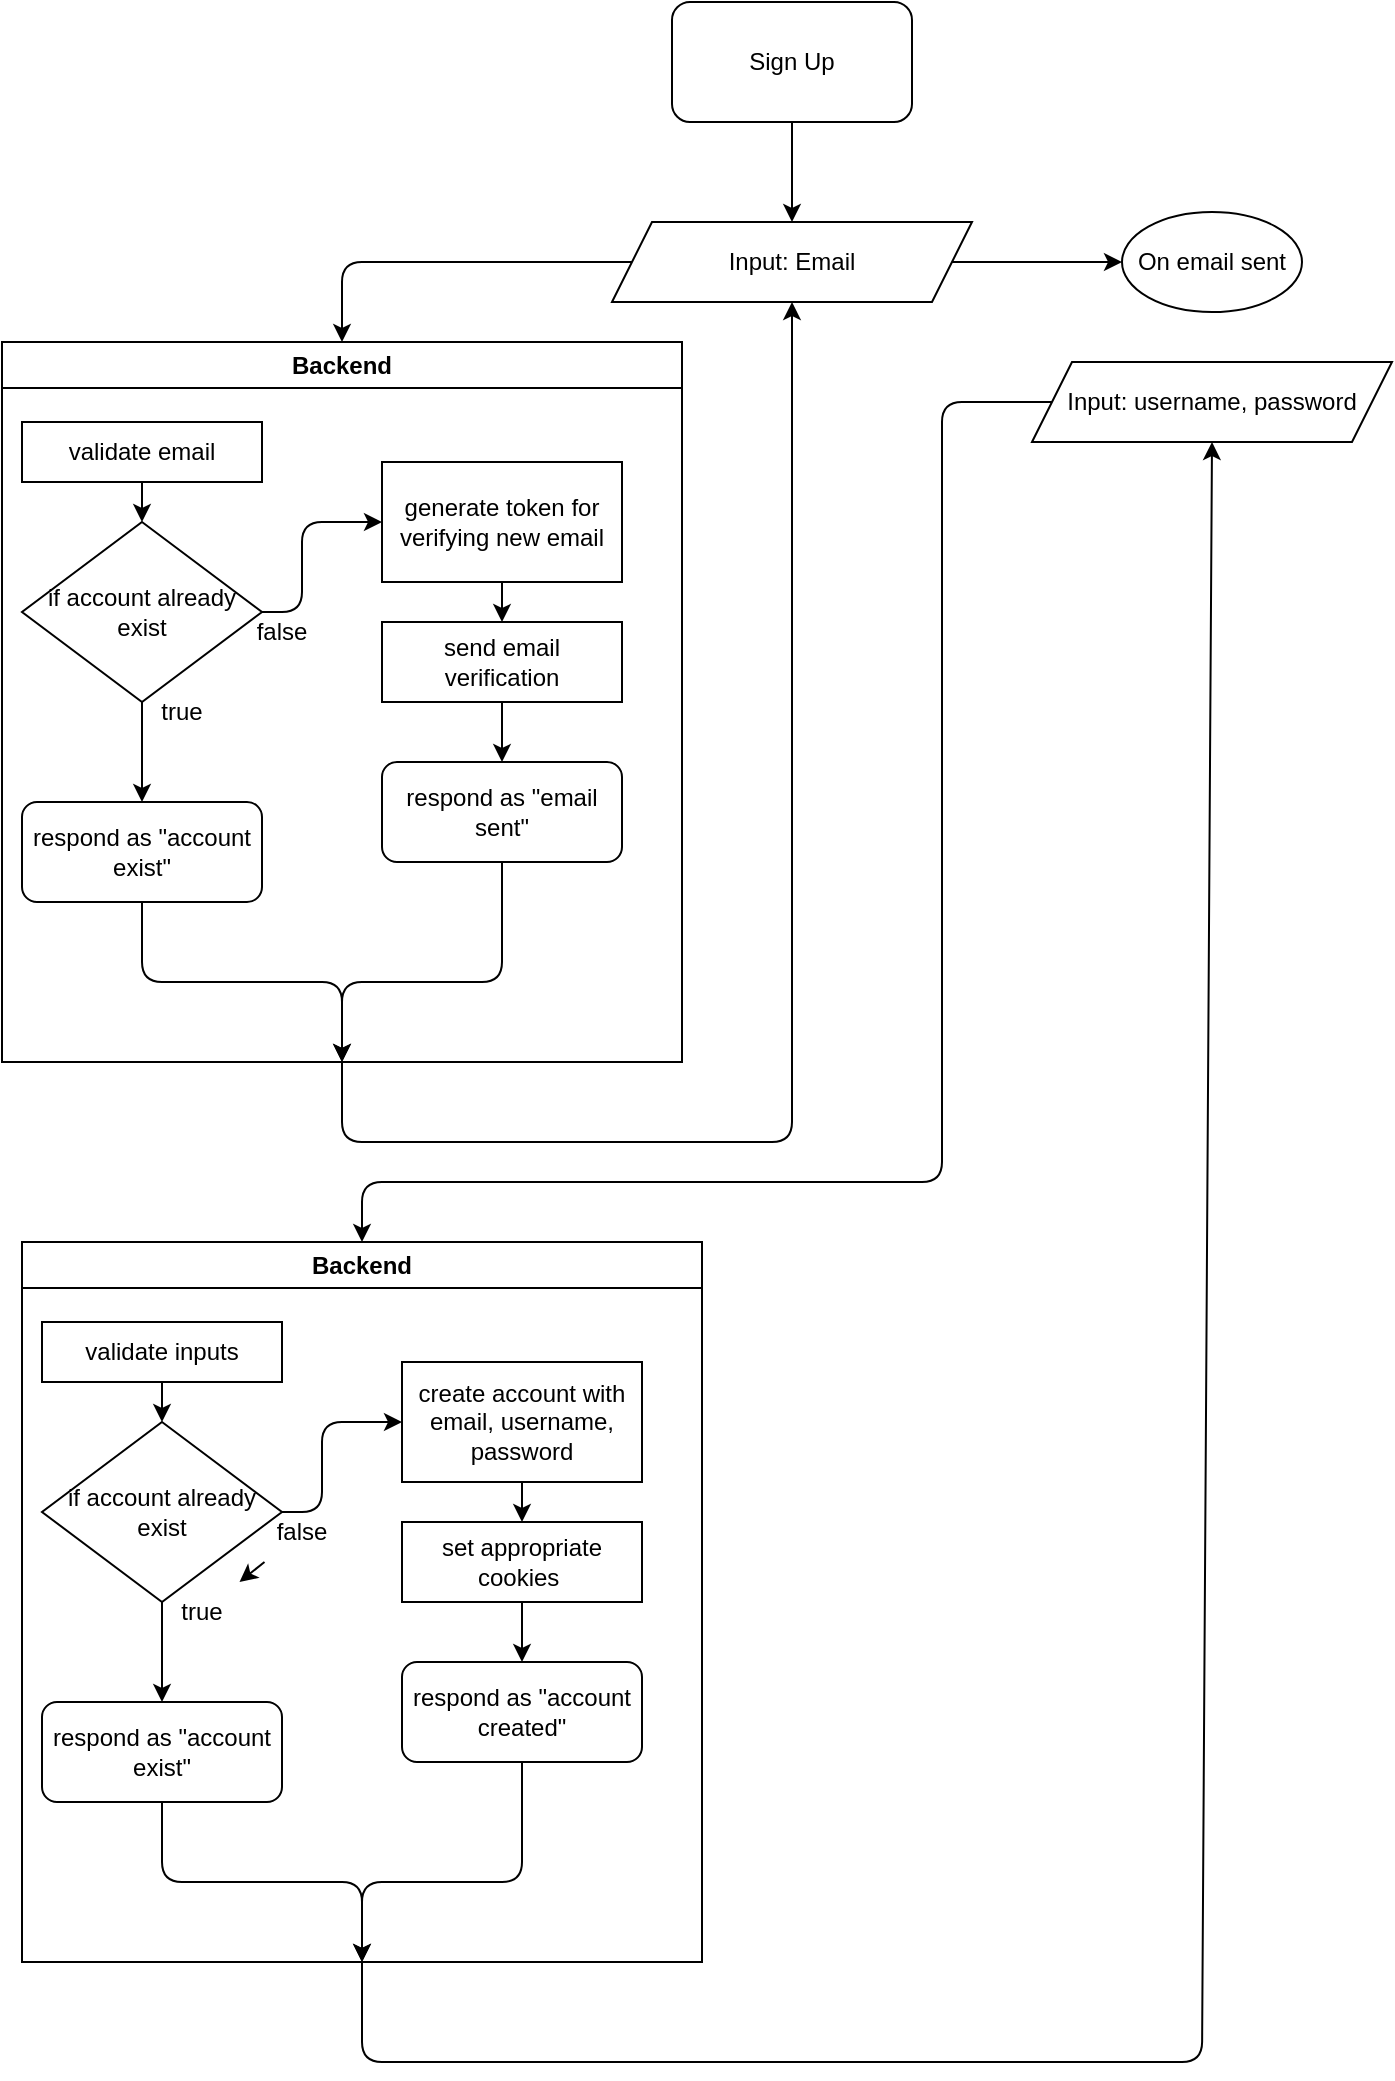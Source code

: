 <mxfile>
    <diagram id="f8c6ceg8Z9hubx0KuDLB" name="Page-1">
        <mxGraphModel dx="1188" dy="575" grid="1" gridSize="10" guides="1" tooltips="1" connect="1" arrows="1" fold="1" page="1" pageScale="1" pageWidth="850" pageHeight="1100" math="0" shadow="0">
            <root>
                <mxCell id="0"/>
                <mxCell id="1" parent="0"/>
                <mxCell id="5" style="edgeStyle=none;html=1;exitX=0.5;exitY=1;exitDx=0;exitDy=0;entryX=0.5;entryY=0;entryDx=0;entryDy=0;" edge="1" parent="1" source="2" target="4">
                    <mxGeometry relative="1" as="geometry"/>
                </mxCell>
                <mxCell id="2" value="Sign Up" style="rounded=1;whiteSpace=wrap;html=1;" vertex="1" parent="1">
                    <mxGeometry x="365" y="50" width="120" height="60" as="geometry"/>
                </mxCell>
                <mxCell id="17" style="edgeStyle=none;html=1;entryX=0.5;entryY=0;entryDx=0;entryDy=0;" edge="1" parent="1" source="4" target="14">
                    <mxGeometry relative="1" as="geometry">
                        <Array as="points">
                            <mxPoint x="200" y="180"/>
                        </Array>
                    </mxGeometry>
                </mxCell>
                <mxCell id="34" style="edgeStyle=none;html=1;exitX=1;exitY=0.5;exitDx=0;exitDy=0;entryX=0;entryY=0.5;entryDx=0;entryDy=0;" edge="1" parent="1" source="4" target="33">
                    <mxGeometry relative="1" as="geometry"/>
                </mxCell>
                <mxCell id="4" value="Input: Email" style="shape=parallelogram;perimeter=parallelogramPerimeter;whiteSpace=wrap;html=1;fixedSize=1;" vertex="1" parent="1">
                    <mxGeometry x="335" y="160" width="180" height="40" as="geometry"/>
                </mxCell>
                <mxCell id="31" style="edgeStyle=none;html=1;exitX=0.5;exitY=1;exitDx=0;exitDy=0;entryX=0.5;entryY=1;entryDx=0;entryDy=0;" edge="1" parent="1" source="14" target="4">
                    <mxGeometry relative="1" as="geometry">
                        <Array as="points">
                            <mxPoint x="200" y="620"/>
                            <mxPoint x="425" y="620"/>
                        </Array>
                    </mxGeometry>
                </mxCell>
                <mxCell id="14" value="Backend" style="swimlane;whiteSpace=wrap;html=1;" vertex="1" parent="1">
                    <mxGeometry x="30" y="220" width="340" height="360" as="geometry"/>
                </mxCell>
                <mxCell id="9" value="validate email" style="rounded=0;whiteSpace=wrap;html=1;" vertex="1" parent="14">
                    <mxGeometry x="10" y="40" width="120" height="30" as="geometry"/>
                </mxCell>
                <mxCell id="13" style="edgeStyle=none;html=1;exitX=0.5;exitY=1;exitDx=0;exitDy=0;entryX=0.5;entryY=0;entryDx=0;entryDy=0;" edge="1" parent="14" source="9" target="15">
                    <mxGeometry relative="1" as="geometry">
                        <mxPoint x="70" y="90" as="targetPoint"/>
                    </mxGeometry>
                </mxCell>
                <mxCell id="20" style="edgeStyle=none;html=1;entryX=0.5;entryY=0;entryDx=0;entryDy=0;" edge="1" parent="14" source="15" target="19">
                    <mxGeometry relative="1" as="geometry"/>
                </mxCell>
                <mxCell id="25" style="edgeStyle=none;html=1;exitX=1;exitY=0.5;exitDx=0;exitDy=0;entryX=0;entryY=0.5;entryDx=0;entryDy=0;" edge="1" parent="14" source="15" target="22">
                    <mxGeometry relative="1" as="geometry">
                        <Array as="points">
                            <mxPoint x="150" y="135"/>
                            <mxPoint x="150" y="90"/>
                        </Array>
                    </mxGeometry>
                </mxCell>
                <mxCell id="15" value="if account already exist" style="rhombus;whiteSpace=wrap;html=1;" vertex="1" parent="14">
                    <mxGeometry x="10" y="90" width="120" height="90" as="geometry"/>
                </mxCell>
                <mxCell id="21" style="edgeStyle=none;html=1;exitX=0.5;exitY=1;exitDx=0;exitDy=0;entryX=0.5;entryY=1;entryDx=0;entryDy=0;" edge="1" parent="14" source="19" target="14">
                    <mxGeometry relative="1" as="geometry">
                        <Array as="points">
                            <mxPoint x="70" y="320"/>
                            <mxPoint x="170" y="320"/>
                        </Array>
                    </mxGeometry>
                </mxCell>
                <mxCell id="19" value="respond as &quot;account exist&quot;" style="rounded=1;whiteSpace=wrap;html=1;" vertex="1" parent="14">
                    <mxGeometry x="10" y="230" width="120" height="50" as="geometry"/>
                </mxCell>
                <mxCell id="28" style="edgeStyle=none;html=1;exitX=0.5;exitY=1;exitDx=0;exitDy=0;entryX=0.5;entryY=0;entryDx=0;entryDy=0;" edge="1" parent="14" source="22" target="26">
                    <mxGeometry relative="1" as="geometry"/>
                </mxCell>
                <mxCell id="22" value="generate token for verifying new email" style="rounded=0;whiteSpace=wrap;html=1;" vertex="1" parent="14">
                    <mxGeometry x="190" y="60" width="120" height="60" as="geometry"/>
                </mxCell>
                <mxCell id="23" value="true" style="text;html=1;strokeColor=none;fillColor=none;align=center;verticalAlign=middle;whiteSpace=wrap;rounded=0;" vertex="1" parent="14">
                    <mxGeometry x="60" y="170" width="60" height="30" as="geometry"/>
                </mxCell>
                <mxCell id="24" value="false" style="text;html=1;strokeColor=none;fillColor=none;align=center;verticalAlign=middle;whiteSpace=wrap;rounded=0;" vertex="1" parent="14">
                    <mxGeometry x="110" y="130" width="60" height="30" as="geometry"/>
                </mxCell>
                <mxCell id="29" style="edgeStyle=none;html=1;exitX=0.5;exitY=1;exitDx=0;exitDy=0;" edge="1" parent="14" source="26" target="27">
                    <mxGeometry relative="1" as="geometry"/>
                </mxCell>
                <mxCell id="26" value="send email verification" style="rounded=0;whiteSpace=wrap;html=1;" vertex="1" parent="14">
                    <mxGeometry x="190" y="140" width="120" height="40" as="geometry"/>
                </mxCell>
                <mxCell id="27" value="respond as &quot;email sent&quot;" style="rounded=1;whiteSpace=wrap;html=1;" vertex="1" parent="14">
                    <mxGeometry x="190" y="210" width="120" height="50" as="geometry"/>
                </mxCell>
                <mxCell id="30" style="edgeStyle=none;html=1;exitX=0.5;exitY=1;exitDx=0;exitDy=0;" edge="1" parent="1" source="27">
                    <mxGeometry relative="1" as="geometry">
                        <mxPoint x="200" y="580" as="targetPoint"/>
                        <Array as="points">
                            <mxPoint x="280" y="540"/>
                            <mxPoint x="200" y="540"/>
                        </Array>
                    </mxGeometry>
                </mxCell>
                <mxCell id="33" value="On email sent" style="ellipse;whiteSpace=wrap;html=1;" vertex="1" parent="1">
                    <mxGeometry x="590" y="155" width="90" height="50" as="geometry"/>
                </mxCell>
                <mxCell id="55" style="edgeStyle=none;html=1;exitX=0;exitY=0.5;exitDx=0;exitDy=0;entryX=0.5;entryY=0;entryDx=0;entryDy=0;" edge="1" parent="1" source="36" target="37">
                    <mxGeometry relative="1" as="geometry">
                        <Array as="points">
                            <mxPoint x="500" y="250"/>
                            <mxPoint x="500" y="640"/>
                            <mxPoint x="210" y="640"/>
                        </Array>
                    </mxGeometry>
                </mxCell>
                <mxCell id="36" value="Input: username, password" style="shape=parallelogram;perimeter=parallelogramPerimeter;whiteSpace=wrap;html=1;fixedSize=1;" vertex="1" parent="1">
                    <mxGeometry x="545" y="230" width="180" height="40" as="geometry"/>
                </mxCell>
                <mxCell id="54" style="edgeStyle=none;html=1;exitX=0.5;exitY=1;exitDx=0;exitDy=0;entryX=0.5;entryY=1;entryDx=0;entryDy=0;" edge="1" parent="1" source="37" target="36">
                    <mxGeometry relative="1" as="geometry">
                        <Array as="points">
                            <mxPoint x="210" y="1080"/>
                            <mxPoint x="630" y="1080"/>
                        </Array>
                    </mxGeometry>
                </mxCell>
                <mxCell id="37" value="Backend" style="swimlane;whiteSpace=wrap;html=1;" vertex="1" parent="1">
                    <mxGeometry x="40" y="670" width="340" height="360" as="geometry"/>
                </mxCell>
                <mxCell id="38" value="validate inputs" style="rounded=0;whiteSpace=wrap;html=1;" vertex="1" parent="37">
                    <mxGeometry x="10" y="40" width="120" height="30" as="geometry"/>
                </mxCell>
                <mxCell id="39" style="edgeStyle=none;html=1;exitX=0.5;exitY=1;exitDx=0;exitDy=0;entryX=0.5;entryY=0;entryDx=0;entryDy=0;" edge="1" parent="37" source="38" target="42">
                    <mxGeometry relative="1" as="geometry">
                        <mxPoint x="70" y="90" as="targetPoint"/>
                    </mxGeometry>
                </mxCell>
                <mxCell id="40" style="edgeStyle=none;html=1;entryX=0.5;entryY=0;entryDx=0;entryDy=0;" edge="1" parent="37" source="42" target="44">
                    <mxGeometry relative="1" as="geometry"/>
                </mxCell>
                <mxCell id="41" style="edgeStyle=none;html=1;exitX=1;exitY=0.5;exitDx=0;exitDy=0;entryX=0;entryY=0.5;entryDx=0;entryDy=0;" edge="1" parent="37" source="42" target="46">
                    <mxGeometry relative="1" as="geometry">
                        <Array as="points">
                            <mxPoint x="150" y="135"/>
                            <mxPoint x="150" y="90"/>
                        </Array>
                    </mxGeometry>
                </mxCell>
                <mxCell id="42" value="if account already exist" style="rhombus;whiteSpace=wrap;html=1;" vertex="1" parent="37">
                    <mxGeometry x="10" y="90" width="120" height="90" as="geometry"/>
                </mxCell>
                <mxCell id="43" style="edgeStyle=none;html=1;exitX=0.5;exitY=1;exitDx=0;exitDy=0;entryX=0.5;entryY=1;entryDx=0;entryDy=0;" edge="1" parent="37" source="44" target="37">
                    <mxGeometry relative="1" as="geometry">
                        <Array as="points">
                            <mxPoint x="70" y="320"/>
                            <mxPoint x="170" y="320"/>
                        </Array>
                    </mxGeometry>
                </mxCell>
                <mxCell id="44" value="respond as &quot;account exist&quot;" style="rounded=1;whiteSpace=wrap;html=1;" vertex="1" parent="37">
                    <mxGeometry x="10" y="230" width="120" height="50" as="geometry"/>
                </mxCell>
                <mxCell id="45" style="edgeStyle=none;html=1;exitX=0.5;exitY=1;exitDx=0;exitDy=0;entryX=0.5;entryY=0;entryDx=0;entryDy=0;" edge="1" parent="37" source="46" target="50">
                    <mxGeometry relative="1" as="geometry"/>
                </mxCell>
                <mxCell id="46" value="create account with email, username, password" style="rounded=0;whiteSpace=wrap;html=1;" vertex="1" parent="37">
                    <mxGeometry x="190" y="60" width="120" height="60" as="geometry"/>
                </mxCell>
                <mxCell id="47" value="true" style="text;html=1;strokeColor=none;fillColor=none;align=center;verticalAlign=middle;whiteSpace=wrap;rounded=0;" vertex="1" parent="37">
                    <mxGeometry x="60" y="170" width="60" height="30" as="geometry"/>
                </mxCell>
                <mxCell id="52" value="" style="edgeStyle=none;html=1;" edge="1" parent="37" source="48" target="47">
                    <mxGeometry relative="1" as="geometry"/>
                </mxCell>
                <mxCell id="48" value="false" style="text;html=1;strokeColor=none;fillColor=none;align=center;verticalAlign=middle;whiteSpace=wrap;rounded=0;" vertex="1" parent="37">
                    <mxGeometry x="110" y="130" width="60" height="30" as="geometry"/>
                </mxCell>
                <mxCell id="49" style="edgeStyle=none;html=1;exitX=0.5;exitY=1;exitDx=0;exitDy=0;" edge="1" parent="37" source="50" target="51">
                    <mxGeometry relative="1" as="geometry"/>
                </mxCell>
                <mxCell id="50" value="set appropriate cookies&amp;nbsp;" style="rounded=0;whiteSpace=wrap;html=1;" vertex="1" parent="37">
                    <mxGeometry x="190" y="140" width="120" height="40" as="geometry"/>
                </mxCell>
                <mxCell id="53" style="edgeStyle=none;html=1;exitX=0.5;exitY=1;exitDx=0;exitDy=0;entryX=0.5;entryY=1;entryDx=0;entryDy=0;" edge="1" parent="37" source="51" target="37">
                    <mxGeometry relative="1" as="geometry">
                        <Array as="points">
                            <mxPoint x="250" y="320"/>
                            <mxPoint x="170" y="320"/>
                        </Array>
                    </mxGeometry>
                </mxCell>
                <mxCell id="51" value="respond as &quot;account created&quot;" style="rounded=1;whiteSpace=wrap;html=1;" vertex="1" parent="37">
                    <mxGeometry x="190" y="210" width="120" height="50" as="geometry"/>
                </mxCell>
            </root>
        </mxGraphModel>
    </diagram>
</mxfile>